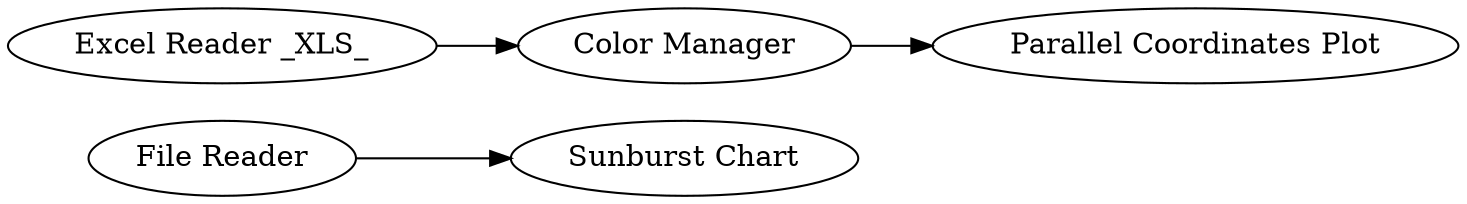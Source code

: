 digraph {
	1 [label="File Reader"]
	4 [label="Parallel Coordinates Plot"]
	5 [label="Sunburst Chart"]
	8 [label="Excel Reader _XLS_"]
	9 [label="Color Manager"]
	1 -> 5
	8 -> 9
	9 -> 4
	rankdir=LR
}
